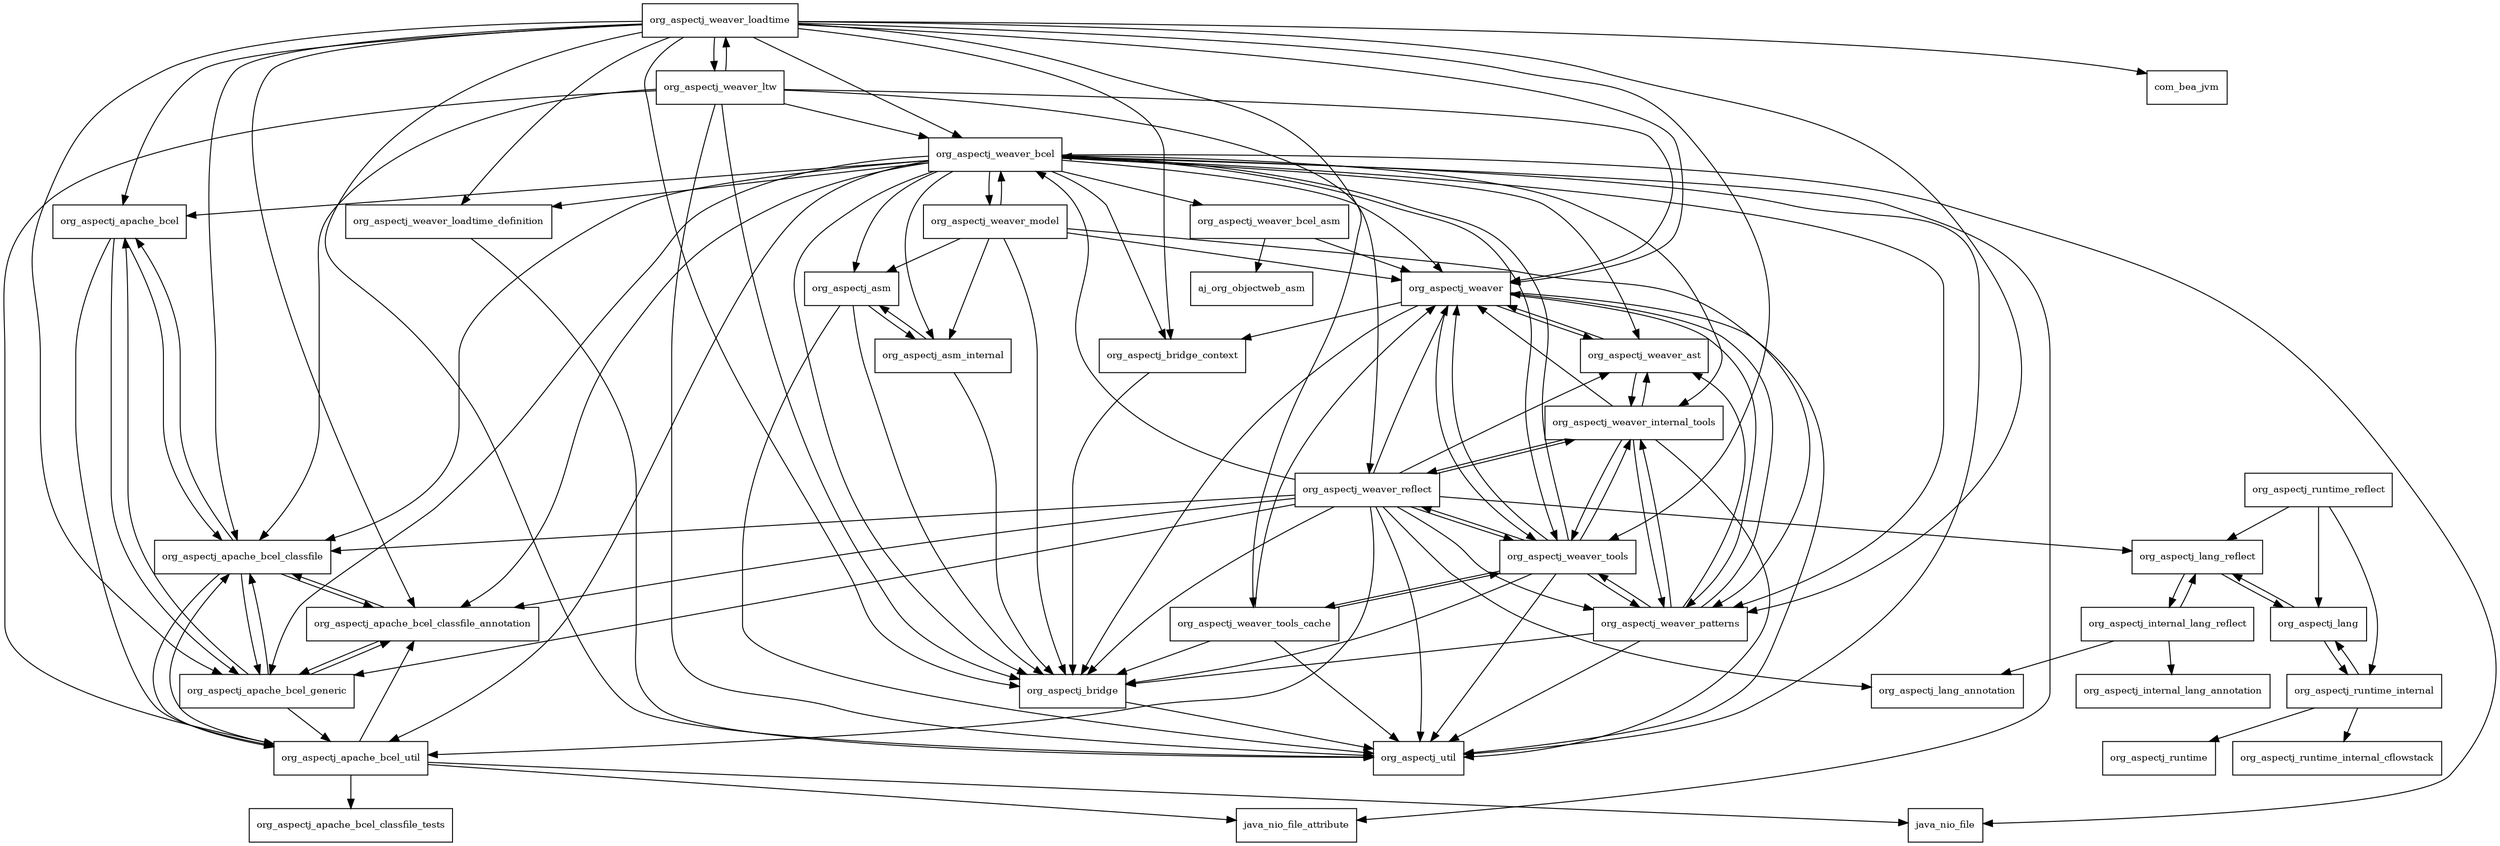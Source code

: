 digraph aspectjweaver_1_9_0_package_dependencies {
  node [shape = box, fontsize=10.0];
  org_aspectj_apache_bcel -> org_aspectj_apache_bcel_classfile;
  org_aspectj_apache_bcel -> org_aspectj_apache_bcel_generic;
  org_aspectj_apache_bcel -> org_aspectj_apache_bcel_util;
  org_aspectj_apache_bcel_classfile -> org_aspectj_apache_bcel;
  org_aspectj_apache_bcel_classfile -> org_aspectj_apache_bcel_classfile_annotation;
  org_aspectj_apache_bcel_classfile -> org_aspectj_apache_bcel_generic;
  org_aspectj_apache_bcel_classfile -> org_aspectj_apache_bcel_util;
  org_aspectj_apache_bcel_classfile_annotation -> org_aspectj_apache_bcel_classfile;
  org_aspectj_apache_bcel_classfile_annotation -> org_aspectj_apache_bcel_generic;
  org_aspectj_apache_bcel_generic -> org_aspectj_apache_bcel;
  org_aspectj_apache_bcel_generic -> org_aspectj_apache_bcel_classfile;
  org_aspectj_apache_bcel_generic -> org_aspectj_apache_bcel_classfile_annotation;
  org_aspectj_apache_bcel_generic -> org_aspectj_apache_bcel_util;
  org_aspectj_apache_bcel_util -> java_nio_file;
  org_aspectj_apache_bcel_util -> java_nio_file_attribute;
  org_aspectj_apache_bcel_util -> org_aspectj_apache_bcel_classfile;
  org_aspectj_apache_bcel_util -> org_aspectj_apache_bcel_classfile_annotation;
  org_aspectj_apache_bcel_util -> org_aspectj_apache_bcel_classfile_tests;
  org_aspectj_asm -> org_aspectj_asm_internal;
  org_aspectj_asm -> org_aspectj_bridge;
  org_aspectj_asm -> org_aspectj_util;
  org_aspectj_asm_internal -> org_aspectj_asm;
  org_aspectj_asm_internal -> org_aspectj_bridge;
  org_aspectj_bridge -> org_aspectj_util;
  org_aspectj_bridge_context -> org_aspectj_bridge;
  org_aspectj_internal_lang_reflect -> org_aspectj_internal_lang_annotation;
  org_aspectj_internal_lang_reflect -> org_aspectj_lang_annotation;
  org_aspectj_internal_lang_reflect -> org_aspectj_lang_reflect;
  org_aspectj_lang -> org_aspectj_lang_reflect;
  org_aspectj_lang -> org_aspectj_runtime_internal;
  org_aspectj_lang_reflect -> org_aspectj_internal_lang_reflect;
  org_aspectj_lang_reflect -> org_aspectj_lang;
  org_aspectj_runtime_internal -> org_aspectj_lang;
  org_aspectj_runtime_internal -> org_aspectj_runtime;
  org_aspectj_runtime_internal -> org_aspectj_runtime_internal_cflowstack;
  org_aspectj_runtime_reflect -> org_aspectj_lang;
  org_aspectj_runtime_reflect -> org_aspectj_lang_reflect;
  org_aspectj_runtime_reflect -> org_aspectj_runtime_internal;
  org_aspectj_weaver -> org_aspectj_bridge;
  org_aspectj_weaver -> org_aspectj_bridge_context;
  org_aspectj_weaver -> org_aspectj_util;
  org_aspectj_weaver -> org_aspectj_weaver_ast;
  org_aspectj_weaver -> org_aspectj_weaver_patterns;
  org_aspectj_weaver -> org_aspectj_weaver_tools;
  org_aspectj_weaver_ast -> org_aspectj_weaver;
  org_aspectj_weaver_ast -> org_aspectj_weaver_internal_tools;
  org_aspectj_weaver_bcel -> java_nio_file;
  org_aspectj_weaver_bcel -> java_nio_file_attribute;
  org_aspectj_weaver_bcel -> org_aspectj_apache_bcel;
  org_aspectj_weaver_bcel -> org_aspectj_apache_bcel_classfile;
  org_aspectj_weaver_bcel -> org_aspectj_apache_bcel_classfile_annotation;
  org_aspectj_weaver_bcel -> org_aspectj_apache_bcel_generic;
  org_aspectj_weaver_bcel -> org_aspectj_apache_bcel_util;
  org_aspectj_weaver_bcel -> org_aspectj_asm;
  org_aspectj_weaver_bcel -> org_aspectj_asm_internal;
  org_aspectj_weaver_bcel -> org_aspectj_bridge;
  org_aspectj_weaver_bcel -> org_aspectj_bridge_context;
  org_aspectj_weaver_bcel -> org_aspectj_util;
  org_aspectj_weaver_bcel -> org_aspectj_weaver;
  org_aspectj_weaver_bcel -> org_aspectj_weaver_ast;
  org_aspectj_weaver_bcel -> org_aspectj_weaver_bcel_asm;
  org_aspectj_weaver_bcel -> org_aspectj_weaver_internal_tools;
  org_aspectj_weaver_bcel -> org_aspectj_weaver_loadtime_definition;
  org_aspectj_weaver_bcel -> org_aspectj_weaver_model;
  org_aspectj_weaver_bcel -> org_aspectj_weaver_patterns;
  org_aspectj_weaver_bcel -> org_aspectj_weaver_tools;
  org_aspectj_weaver_bcel_asm -> aj_org_objectweb_asm;
  org_aspectj_weaver_bcel_asm -> org_aspectj_weaver;
  org_aspectj_weaver_internal_tools -> org_aspectj_util;
  org_aspectj_weaver_internal_tools -> org_aspectj_weaver;
  org_aspectj_weaver_internal_tools -> org_aspectj_weaver_ast;
  org_aspectj_weaver_internal_tools -> org_aspectj_weaver_patterns;
  org_aspectj_weaver_internal_tools -> org_aspectj_weaver_reflect;
  org_aspectj_weaver_internal_tools -> org_aspectj_weaver_tools;
  org_aspectj_weaver_loadtime -> com_bea_jvm;
  org_aspectj_weaver_loadtime -> org_aspectj_apache_bcel;
  org_aspectj_weaver_loadtime -> org_aspectj_apache_bcel_classfile;
  org_aspectj_weaver_loadtime -> org_aspectj_apache_bcel_classfile_annotation;
  org_aspectj_weaver_loadtime -> org_aspectj_apache_bcel_generic;
  org_aspectj_weaver_loadtime -> org_aspectj_bridge;
  org_aspectj_weaver_loadtime -> org_aspectj_bridge_context;
  org_aspectj_weaver_loadtime -> org_aspectj_util;
  org_aspectj_weaver_loadtime -> org_aspectj_weaver;
  org_aspectj_weaver_loadtime -> org_aspectj_weaver_bcel;
  org_aspectj_weaver_loadtime -> org_aspectj_weaver_loadtime_definition;
  org_aspectj_weaver_loadtime -> org_aspectj_weaver_ltw;
  org_aspectj_weaver_loadtime -> org_aspectj_weaver_patterns;
  org_aspectj_weaver_loadtime -> org_aspectj_weaver_tools;
  org_aspectj_weaver_loadtime -> org_aspectj_weaver_tools_cache;
  org_aspectj_weaver_loadtime_definition -> org_aspectj_util;
  org_aspectj_weaver_ltw -> org_aspectj_apache_bcel_classfile;
  org_aspectj_weaver_ltw -> org_aspectj_apache_bcel_util;
  org_aspectj_weaver_ltw -> org_aspectj_bridge;
  org_aspectj_weaver_ltw -> org_aspectj_util;
  org_aspectj_weaver_ltw -> org_aspectj_weaver;
  org_aspectj_weaver_ltw -> org_aspectj_weaver_bcel;
  org_aspectj_weaver_ltw -> org_aspectj_weaver_loadtime;
  org_aspectj_weaver_ltw -> org_aspectj_weaver_reflect;
  org_aspectj_weaver_model -> org_aspectj_asm;
  org_aspectj_weaver_model -> org_aspectj_asm_internal;
  org_aspectj_weaver_model -> org_aspectj_bridge;
  org_aspectj_weaver_model -> org_aspectj_weaver;
  org_aspectj_weaver_model -> org_aspectj_weaver_bcel;
  org_aspectj_weaver_model -> org_aspectj_weaver_patterns;
  org_aspectj_weaver_patterns -> org_aspectj_bridge;
  org_aspectj_weaver_patterns -> org_aspectj_util;
  org_aspectj_weaver_patterns -> org_aspectj_weaver;
  org_aspectj_weaver_patterns -> org_aspectj_weaver_ast;
  org_aspectj_weaver_patterns -> org_aspectj_weaver_internal_tools;
  org_aspectj_weaver_patterns -> org_aspectj_weaver_tools;
  org_aspectj_weaver_reflect -> org_aspectj_apache_bcel_classfile;
  org_aspectj_weaver_reflect -> org_aspectj_apache_bcel_classfile_annotation;
  org_aspectj_weaver_reflect -> org_aspectj_apache_bcel_generic;
  org_aspectj_weaver_reflect -> org_aspectj_apache_bcel_util;
  org_aspectj_weaver_reflect -> org_aspectj_bridge;
  org_aspectj_weaver_reflect -> org_aspectj_lang_annotation;
  org_aspectj_weaver_reflect -> org_aspectj_lang_reflect;
  org_aspectj_weaver_reflect -> org_aspectj_util;
  org_aspectj_weaver_reflect -> org_aspectj_weaver;
  org_aspectj_weaver_reflect -> org_aspectj_weaver_ast;
  org_aspectj_weaver_reflect -> org_aspectj_weaver_bcel;
  org_aspectj_weaver_reflect -> org_aspectj_weaver_internal_tools;
  org_aspectj_weaver_reflect -> org_aspectj_weaver_patterns;
  org_aspectj_weaver_reflect -> org_aspectj_weaver_tools;
  org_aspectj_weaver_tools -> org_aspectj_bridge;
  org_aspectj_weaver_tools -> org_aspectj_util;
  org_aspectj_weaver_tools -> org_aspectj_weaver;
  org_aspectj_weaver_tools -> org_aspectj_weaver_bcel;
  org_aspectj_weaver_tools -> org_aspectj_weaver_internal_tools;
  org_aspectj_weaver_tools -> org_aspectj_weaver_patterns;
  org_aspectj_weaver_tools -> org_aspectj_weaver_reflect;
  org_aspectj_weaver_tools -> org_aspectj_weaver_tools_cache;
  org_aspectj_weaver_tools_cache -> org_aspectj_bridge;
  org_aspectj_weaver_tools_cache -> org_aspectj_util;
  org_aspectj_weaver_tools_cache -> org_aspectj_weaver;
  org_aspectj_weaver_tools_cache -> org_aspectj_weaver_tools;
}
